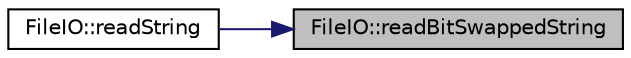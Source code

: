 digraph "FileIO::readBitSwappedString"
{
 // INTERACTIVE_SVG=YES
 // LATEX_PDF_SIZE
  edge [fontname="Helvetica",fontsize="10",labelfontname="Helvetica",labelfontsize="10"];
  node [fontname="Helvetica",fontsize="10",shape=record];
  rankdir="RL";
  Node1 [label="FileIO::readBitSwappedString",height=0.2,width=0.4,color="black", fillcolor="grey75", style="filled", fontcolor="black",tooltip=" "];
  Node1 -> Node2 [dir="back",color="midnightblue",fontsize="10",style="solid",fontname="Helvetica"];
  Node2 [label="FileIO::readString",height=0.2,width=0.4,color="black", fillcolor="white", style="filled",URL="$namespaceFileIO.html#aa2ee94219def7a61d6a292db5107510c",tooltip=" "];
}
